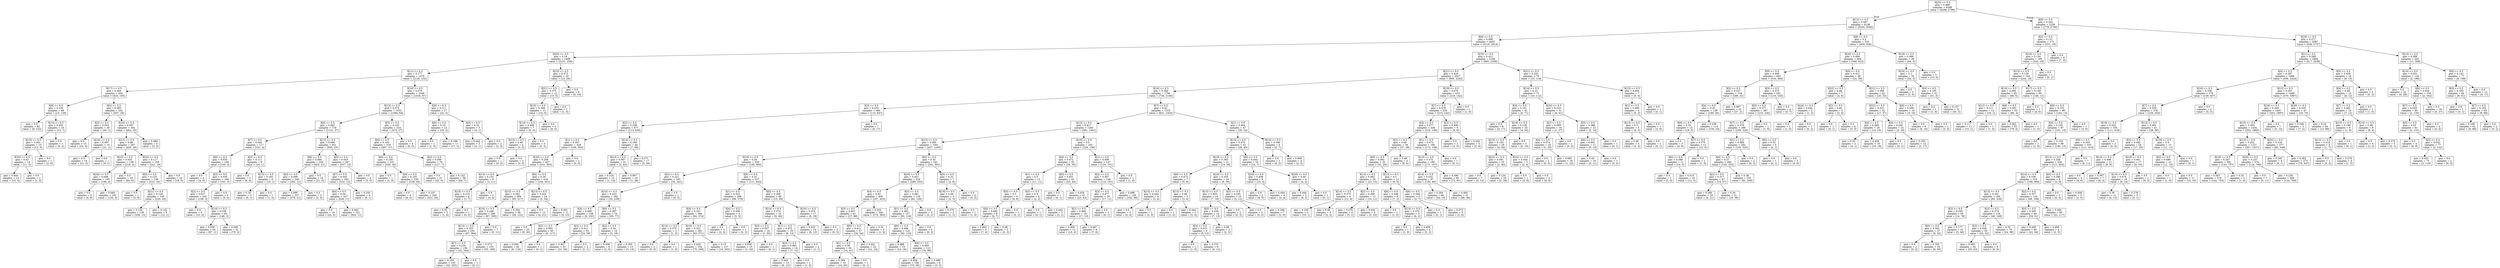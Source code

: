 digraph Tree {
node [shape=box] ;
0 [label="X[23] <= 0.5\ngini = 0.489\nsamples = 6396\nvalue = [4299, 5796]"] ;
1 [label="X[12] <= 0.5\ngini = 0.497\nsamples = 4138\nvalue = [3520, 3040]"] ;
0 -> 1 [labeldistance=2.5, labelangle=45, headlabel="True"] ;
2 [label="X[9] <= 0.5\ngini = 0.496\nsamples = 3605\nvalue = [3116, 2614]"] ;
1 -> 2 ;
3 [label="X[20] <= 0.5\ngini = 0.19\nsamples = 1499\nvalue = [2151, 256]"] ;
2 -> 3 ;
4 [label="X[11] <= 0.5\ngini = 0.177\nsamples = 1479\nvalue = [2136, 232]"] ;
3 -> 4 ;
5 [label="X[17] <= 0.5\ngini = 0.366\nsamples = 430\nvalue = [520, 165]"] ;
4 -> 5 ;
6 [label="X[8] <= 0.5\ngini = 0.156\nsamples = 98\nvalue = [13, 139]"] ;
5 -> 6 ;
7 [label="gini = 0.0\nsamples = 82\nvalue = [0, 132]"] ;
6 -> 7 ;
8 [label="X[14] <= 0.5\ngini = 0.455\nsamples = 16\nvalue = [13, 7]"] ;
6 -> 8 ;
9 [label="X[15] <= 0.5\ngini = 0.401\nsamples = 15\nvalue = [13, 5]"] ;
8 -> 9 ;
10 [label="X[16] <= 0.5\ngini = 0.43\nsamples = 14\nvalue = [11, 5]"] ;
9 -> 10 ;
11 [label="gini = 0.444\nsamples = 13\nvalue = [10, 5]"] ;
10 -> 11 ;
12 [label="gini = 0.0\nsamples = 1\nvalue = [1, 0]"] ;
10 -> 12 ;
13 [label="gini = 0.0\nsamples = 1\nvalue = [2, 0]"] ;
9 -> 13 ;
14 [label="gini = 0.0\nsamples = 1\nvalue = [0, 2]"] ;
8 -> 14 ;
15 [label="X[4] <= 0.5\ngini = 0.093\nsamples = 332\nvalue = [507, 26]"] ;
5 -> 15 ;
16 [label="X[2] <= 0.5\ngini = 0.043\nsamples = 30\nvalue = [45, 1]"] ;
15 -> 16 ;
17 [label="gini = 0.0\nsamples = 15\nvalue = [24, 0]"] ;
16 -> 17 ;
18 [label="X[16] <= 0.5\ngini = 0.087\nsamples = 15\nvalue = [21, 1]"] ;
16 -> 18 ;
19 [label="gini = 0.0\nsamples = 14\nvalue = [21, 0]"] ;
18 -> 19 ;
20 [label="gini = 0.0\nsamples = 1\nvalue = [0, 1]"] ;
18 -> 20 ;
21 [label="X[16] <= 0.5\ngini = 0.097\nsamples = 302\nvalue = [462, 25]"] ;
15 -> 21 ;
22 [label="X[13] <= 0.5\ngini = 0.08\nsamples = 297\nvalue = [459, 20]"] ;
21 -> 22 ;
23 [label="X[15] <= 0.5\ngini = 0.035\nsamples = 138\nvalue = [218, 4]"] ;
22 -> 23 ;
24 [label="X[24] <= 0.5\ngini = 0.048\nsamples = 105\nvalue = [158, 4]"] ;
23 -> 24 ;
25 [label="gini = 0.0\nsamples = 3\nvalue = [4, 0]"] ;
24 -> 25 ;
26 [label="gini = 0.049\nsamples = 102\nvalue = [154, 4]"] ;
24 -> 26 ;
27 [label="gini = 0.0\nsamples = 33\nvalue = [60, 0]"] ;
23 -> 27 ;
28 [label="X[22] <= 0.5\ngini = 0.117\nsamples = 159\nvalue = [241, 16]"] ;
22 -> 28 ;
29 [label="X[0] <= 0.5\ngini = 0.125\nsamples = 149\nvalue = [223, 16]"] ;
28 -> 29 ;
30 [label="gini = 0.0\nsamples = 1\nvalue = [3, 0]"] ;
29 -> 30 ;
31 [label="X[21] <= 0.5\ngini = 0.126\nsamples = 148\nvalue = [220, 16]"] ;
29 -> 31 ;
32 [label="gini = 0.125\nsamples = 139\nvalue = [208, 15]"] ;
31 -> 32 ;
33 [label="gini = 0.142\nsamples = 9\nvalue = [12, 1]"] ;
31 -> 33 ;
34 [label="gini = 0.0\nsamples = 10\nvalue = [18, 0]"] ;
28 -> 34 ;
35 [label="gini = 0.469\nsamples = 5\nvalue = [3, 5]"] ;
21 -> 35 ;
36 [label="X[16] <= 0.5\ngini = 0.076\nsamples = 1049\nvalue = [1616, 67]"] ;
4 -> 36 ;
37 [label="X[13] <= 0.5\ngini = 0.074\nsamples = 1032\nvalue = [1594, 64]"] ;
36 -> 37 ;
38 [label="X[0] <= 0.5\ngini = 0.062\nsamples = 718\nvalue = [1121, 37]"] ;
37 -> 38 ;
39 [label="X[7] <= 0.5\ngini = 0.042\nsamples = 117\nvalue = [181, 4]"] ;
38 -> 39 ;
40 [label="X[6] <= 0.5\ngini = 0.035\nsamples = 108\nvalue = [165, 3]"] ;
39 -> 40 ;
41 [label="gini = 0.0\nsamples = 4\nvalue = [4, 0]"] ;
40 -> 41 ;
42 [label="X[3] <= 0.5\ngini = 0.036\nsamples = 104\nvalue = [161, 3]"] ;
40 -> 42 ;
43 [label="X[2] <= 0.5\ngini = 0.037\nsamples = 100\nvalue = [156, 3]"] ;
42 -> 43 ;
44 [label="gini = 0.0\nsamples = 5\nvalue = [10, 0]"] ;
43 -> 44 ;
45 [label="X[14] <= 0.5\ngini = 0.039\nsamples = 95\nvalue = [146, 3]"] ;
43 -> 45 ;
46 [label="gini = 0.029\nsamples = 44\nvalue = [67, 1]"] ;
45 -> 46 ;
47 [label="gini = 0.048\nsamples = 51\nvalue = [79, 2]"] ;
45 -> 47 ;
48 [label="gini = 0.0\nsamples = 4\nvalue = [5, 0]"] ;
42 -> 48 ;
49 [label="X[3] <= 0.5\ngini = 0.111\nsamples = 9\nvalue = [16, 1]"] ;
39 -> 49 ;
50 [label="gini = 0.0\nsamples = 3\nvalue = [6, 0]"] ;
49 -> 50 ;
51 [label="X[15] <= 0.5\ngini = 0.165\nsamples = 6\nvalue = [10, 1]"] ;
49 -> 51 ;
52 [label="gini = 0.18\nsamples = 5\nvalue = [9, 1]"] ;
51 -> 52 ;
53 [label="gini = 0.0\nsamples = 1\nvalue = [1, 0]"] ;
51 -> 53 ;
54 [label="X[15] <= 0.5\ngini = 0.066\nsamples = 601\nvalue = [940, 33]"] ;
38 -> 54 ;
55 [label="X[6] <= 0.5\ngini = 0.094\nsamples = 254\nvalue = [403, 21]"] ;
54 -> 55 ;
56 [label="X[5] <= 0.5\ngini = 0.099\nsamples = 240\nvalue = [382, 21]"] ;
55 -> 56 ;
57 [label="gini = 0.099\nsamples = 237\nvalue = [379, 21]"] ;
56 -> 57 ;
58 [label="gini = 0.0\nsamples = 3\nvalue = [3, 0]"] ;
56 -> 58 ;
59 [label="gini = 0.0\nsamples = 14\nvalue = [21, 0]"] ;
55 -> 59 ;
60 [label="X[5] <= 0.5\ngini = 0.043\nsamples = 347\nvalue = [537, 12]"] ;
54 -> 60 ;
61 [label="X[7] <= 0.5\ngini = 0.043\nsamples = 343\nvalue = [532, 12]"] ;
60 -> 61 ;
62 [label="X[4] <= 0.5\ngini = 0.04\nsamples = 337\nvalue = [526, 11]"] ;
61 -> 62 ;
63 [label="gini = 0.0\nsamples = 16\nvalue = [24, 0]"] ;
62 -> 63 ;
64 [label="gini = 0.042\nsamples = 321\nvalue = [502, 11]"] ;
62 -> 64 ;
65 [label="gini = 0.245\nsamples = 6\nvalue = [6, 1]"] ;
61 -> 65 ;
66 [label="gini = 0.0\nsamples = 4\nvalue = [5, 0]"] ;
60 -> 66 ;
67 [label="X[3] <= 0.5\ngini = 0.102\nsamples = 314\nvalue = [473, 27]"] ;
37 -> 67 ;
68 [label="X[6] <= 0.5\ngini = 0.103\nsamples = 310\nvalue = [467, 27]"] ;
67 -> 68 ;
69 [label="X[0] <= 0.5\ngini = 0.105\nsamples = 231\nvalue = [340, 20]"] ;
68 -> 69 ;
70 [label="gini = 0.0\nsamples = 1\nvalue = [1, 0]"] ;
69 -> 70 ;
71 [label="X[4] <= 0.5\ngini = 0.105\nsamples = 230\nvalue = [339, 20]"] ;
69 -> 71 ;
72 [label="gini = 0.0\nsamples = 4\nvalue = [8, 0]"] ;
71 -> 72 ;
73 [label="gini = 0.107\nsamples = 226\nvalue = [331, 20]"] ;
71 -> 73 ;
74 [label="X[2] <= 0.5\ngini = 0.099\nsamples = 79\nvalue = [127, 7]"] ;
68 -> 74 ;
75 [label="gini = 0.0\nsamples = 21\nvalue = [43, 0]"] ;
74 -> 75 ;
76 [label="gini = 0.142\nsamples = 58\nvalue = [84, 7]"] ;
74 -> 76 ;
77 [label="gini = 0.0\nsamples = 4\nvalue = [6, 0]"] ;
67 -> 77 ;
78 [label="X[6] <= 0.5\ngini = 0.211\nsamples = 17\nvalue = [22, 3]"] ;
36 -> 78 ;
79 [label="X[0] <= 0.5\ngini = 0.18\nsamples = 12\nvalue = [18, 2]"] ;
78 -> 79 ;
80 [label="gini = 0.0\nsamples = 1\nvalue = [1, 0]"] ;
79 -> 80 ;
81 [label="gini = 0.188\nsamples = 11\nvalue = [17, 2]"] ;
79 -> 81 ;
82 [label="X[0] <= 0.5\ngini = 0.32\nsamples = 5\nvalue = [4, 1]"] ;
78 -> 82 ;
83 [label="gini = 0.444\nsamples = 3\nvalue = [2, 1]"] ;
82 -> 83 ;
84 [label="gini = 0.0\nsamples = 2\nvalue = [2, 0]"] ;
82 -> 84 ;
85 [label="X[10] <= 0.5\ngini = 0.473\nsamples = 20\nvalue = [15, 24]"] ;
3 -> 85 ;
86 [label="X[21] <= 0.5\ngini = 0.375\nsamples = 12\nvalue = [15, 5]"] ;
85 -> 86 ;
87 [label="X[15] <= 0.5\ngini = 0.388\nsamples = 11\nvalue = [14, 5]"] ;
86 -> 87 ;
88 [label="X[14] <= 0.5\ngini = 0.496\nsamples = 7\nvalue = [6, 5]"] ;
87 -> 88 ;
89 [label="X[13] <= 0.5\ngini = 0.48\nsamples = 4\nvalue = [3, 2]"] ;
88 -> 89 ;
90 [label="gini = 0.0\nsamples = 1\nvalue = [0, 2]"] ;
89 -> 90 ;
91 [label="gini = 0.0\nsamples = 3\nvalue = [3, 0]"] ;
89 -> 91 ;
92 [label="gini = 0.5\nsamples = 3\nvalue = [3, 3]"] ;
88 -> 92 ;
93 [label="gini = 0.0\nsamples = 4\nvalue = [8, 0]"] ;
87 -> 93 ;
94 [label="gini = 0.0\nsamples = 1\nvalue = [1, 0]"] ;
86 -> 94 ;
95 [label="gini = 0.0\nsamples = 8\nvalue = [0, 19]"] ;
85 -> 95 ;
96 [label="X[18] <= 0.5\ngini = 0.412\nsamples = 2106\nvalue = [965, 2358]"] ;
2 -> 96 ;
97 [label="X[21] <= 0.5\ngini = 0.418\nsamples = 2027\nvalue = [950, 2242]"] ;
96 -> 97 ;
98 [label="X[24] <= 0.5\ngini = 0.384\nsamples = 1794\nvalue = [734, 2100]"] ;
97 -> 98 ;
99 [label="X[3] <= 0.5\ngini = 0.253\nsamples = 484\nvalue = [113, 647]"] ;
98 -> 99 ;
100 [label="X[2] <= 0.5\ngini = 0.258\nsamples = 477\nvalue = [113, 630]"] ;
99 -> 100 ;
101 [label="X[1] <= 0.5\ngini = 0.267\nsamples = 429\nvalue = [106, 562]"] ;
100 -> 101 ;
102 [label="X[20] <= 0.5\ngini = 0.258\nsamples = 427\nvalue = [101, 562]"] ;
101 -> 102 ;
103 [label="X[13] <= 0.5\ngini = 0.153\nsamples = 9\nvalue = [1, 11]"] ;
102 -> 103 ;
104 [label="X[15] <= 0.5\ngini = 0.219\nsamples = 6\nvalue = [1, 7]"] ;
103 -> 104 ;
105 [label="gini = 0.32\nsamples = 5\nvalue = [1, 4]"] ;
104 -> 105 ;
106 [label="gini = 0.0\nsamples = 1\nvalue = [0, 3]"] ;
104 -> 106 ;
107 [label="gini = 0.0\nsamples = 3\nvalue = [0, 4]"] ;
103 -> 107 ;
108 [label="X[6] <= 0.5\ngini = 0.26\nsamples = 418\nvalue = [100, 551]"] ;
102 -> 108 ;
109 [label="X[15] <= 0.5\ngini = 0.262\nsamples = 394\nvalue = [95, 517]"] ;
108 -> 109 ;
110 [label="X[16] <= 0.5\ngini = 0.248\nsamples = 298\nvalue = [67, 395]"] ;
109 -> 110 ;
111 [label="X[13] <= 0.5\ngini = 0.253\nsamples = 291\nvalue = [67, 384]"] ;
110 -> 111 ;
112 [label="X[7] <= 0.5\ngini = 0.234\nsamples = 156\nvalue = [32, 204]"] ;
111 -> 112 ;
113 [label="gini = 0.235\nsamples = 155\nvalue = [32, 203]"] ;
112 -> 113 ;
114 [label="gini = 0.0\nsamples = 1\nvalue = [0, 1]"] ;
112 -> 114 ;
115 [label="gini = 0.273\nsamples = 135\nvalue = [35, 180]"] ;
111 -> 115 ;
116 [label="gini = 0.0\nsamples = 7\nvalue = [0, 11]"] ;
110 -> 116 ;
117 [label="gini = 0.304\nsamples = 96\nvalue = [28, 122]"] ;
109 -> 117 ;
118 [label="X[13] <= 0.5\ngini = 0.224\nsamples = 24\nvalue = [5, 34]"] ;
108 -> 118 ;
119 [label="gini = 0.0\nsamples = 13\nvalue = [0, 21]"] ;
118 -> 119 ;
120 [label="gini = 0.401\nsamples = 11\nvalue = [5, 13]"] ;
118 -> 120 ;
121 [label="gini = 0.0\nsamples = 2\nvalue = [5, 0]"] ;
101 -> 121 ;
122 [label="X[14] <= 0.5\ngini = 0.169\nsamples = 48\nvalue = [7, 68]"] ;
100 -> 122 ;
123 [label="X[13] <= 0.5\ngini = 0.087\nsamples = 31\nvalue = [2, 42]"] ;
122 -> 123 ;
124 [label="gini = 0.124\nsamples = 12\nvalue = [1, 14]"] ;
123 -> 124 ;
125 [label="gini = 0.067\nsamples = 19\nvalue = [1, 28]"] ;
123 -> 125 ;
126 [label="gini = 0.271\nsamples = 17\nvalue = [5, 26]"] ;
122 -> 126 ;
127 [label="gini = 0.0\nsamples = 7\nvalue = [0, 17]"] ;
99 -> 127 ;
128 [label="X[7] <= 0.5\ngini = 0.42\nsamples = 1310\nvalue = [621, 1453]"] ;
98 -> 128 ;
129 [label="X[15] <= 0.5\ngini = 0.417\nsamples = 1263\nvalue = [591, 1401]"] ;
128 -> 129 ;
130 [label="X[13] <= 0.5\ngini = 0.385\nsamples = 1061\nvalue = [437, 1245]"] ;
129 -> 130 ;
131 [label="X[19] <= 0.5\ngini = 0.29\nsamples = 520\nvalue = [146, 684]"] ;
130 -> 131 ;
132 [label="X[3] <= 0.5\ngini = 0.221\nsamples = 183\nvalue = [35, 241]"] ;
131 -> 132 ;
133 [label="X[14] <= 0.5\ngini = 0.223\nsamples = 182\nvalue = [35, 239]"] ;
132 -> 133 ;
134 [label="X[4] <= 0.5\ngini = 0.069\nsamples = 108\nvalue = [6, 162]"] ;
133 -> 134 ;
135 [label="gini = 0.0\nsamples = 25\nvalue = [0, 45]"] ;
134 -> 135 ;
136 [label="X[2] <= 0.5\ngini = 0.093\nsamples = 83\nvalue = [6, 117]"] ;
134 -> 136 ;
137 [label="gini = 0.094\nsamples = 82\nvalue = [6, 116]"] ;
136 -> 137 ;
138 [label="gini = 0.0\nsamples = 1\nvalue = [0, 1]"] ;
136 -> 138 ;
139 [label="X[6] <= 0.5\ngini = 0.397\nsamples = 74\nvalue = [29, 77]"] ;
133 -> 139 ;
140 [label="X[2] <= 0.5\ngini = 0.411\nsamples = 55\nvalue = [24, 59]"] ;
139 -> 140 ;
141 [label="gini = 0.407\nsamples = 53\nvalue = [23, 58]"] ;
140 -> 141 ;
142 [label="gini = 0.5\nsamples = 2\nvalue = [1, 1]"] ;
140 -> 142 ;
143 [label="X[2] <= 0.5\ngini = 0.34\nsamples = 19\nvalue = [5, 18]"] ;
139 -> 143 ;
144 [label="gini = 0.408\nsamples = 6\nvalue = [2, 5]"] ;
143 -> 144 ;
145 [label="gini = 0.305\nsamples = 13\nvalue = [3, 13]"] ;
143 -> 145 ;
146 [label="gini = 0.0\nsamples = 1\nvalue = [0, 2]"] ;
132 -> 146 ;
147 [label="X[6] <= 0.5\ngini = 0.32\nsamples = 337\nvalue = [111, 443]"] ;
131 -> 147 ;
148 [label="X[1] <= 0.5\ngini = 0.323\nsamples = 288\nvalue = [96, 379]"] ;
147 -> 148 ;
149 [label="X[4] <= 0.5\ngini = 0.321\nsamples = 284\nvalue = [94, 374]"] ;
148 -> 149 ;
150 [label="X[14] <= 0.5\ngini = 0.375\nsamples = 3\nvalue = [1, 3]"] ;
149 -> 150 ;
151 [label="gini = 0.0\nsamples = 2\nvalue = [0, 3]"] ;
150 -> 151 ;
152 [label="gini = 0.0\nsamples = 1\nvalue = [1, 0]"] ;
150 -> 152 ;
153 [label="X[16] <= 0.5\ngini = 0.321\nsamples = 281\nvalue = [93, 371]"] ;
149 -> 153 ;
154 [label="gini = 0.426\nsamples = 154\nvalue = [75, 169]"] ;
153 -> 154 ;
155 [label="gini = 0.15\nsamples = 127\nvalue = [18, 202]"] ;
153 -> 155 ;
156 [label="X[4] <= 0.5\ngini = 0.408\nsamples = 4\nvalue = [2, 5]"] ;
148 -> 156 ;
157 [label="gini = 0.5\nsamples = 3\nvalue = [2, 2]"] ;
156 -> 157 ;
158 [label="gini = 0.0\nsamples = 1\nvalue = [0, 3]"] ;
156 -> 158 ;
159 [label="X[0] <= 0.5\ngini = 0.308\nsamples = 49\nvalue = [15, 64]"] ;
147 -> 159 ;
160 [label="X[14] <= 0.5\ngini = 0.274\nsamples = 32\nvalue = [9, 46]"] ;
159 -> 160 ;
161 [label="X[3] <= 0.5\ngini = 0.057\nsamples = 16\nvalue = [1, 33]"] ;
160 -> 161 ;
162 [label="gini = 0.059\nsamples = 15\nvalue = [1, 32]"] ;
161 -> 162 ;
163 [label="gini = 0.0\nsamples = 1\nvalue = [0, 1]"] ;
161 -> 163 ;
164 [label="X[1] <= 0.5\ngini = 0.472\nsamples = 16\nvalue = [8, 13]"] ;
160 -> 164 ;
165 [label="X[3] <= 0.5\ngini = 0.465\nsamples = 14\nvalue = [7, 12]"] ;
164 -> 165 ;
166 [label="gini = 0.444\nsamples = 13\nvalue = [6, 12]"] ;
165 -> 166 ;
167 [label="gini = 0.0\nsamples = 1\nvalue = [1, 0]"] ;
165 -> 167 ;
168 [label="gini = 0.5\nsamples = 2\nvalue = [1, 1]"] ;
164 -> 168 ;
169 [label="X[16] <= 0.5\ngini = 0.375\nsamples = 17\nvalue = [6, 18]"] ;
159 -> 169 ;
170 [label="gini = 0.432\nsamples = 14\nvalue = [6, 13]"] ;
169 -> 170 ;
171 [label="gini = 0.0\nsamples = 3\nvalue = [0, 5]"] ;
169 -> 171 ;
172 [label="X[5] <= 0.5\ngini = 0.45\nsamples = 541\nvalue = [291, 561]"] ;
130 -> 172 ;
173 [label="X[20] <= 0.5\ngini = 0.451\nsamples = 534\nvalue = [289, 553]"] ;
172 -> 173 ;
174 [label="X[4] <= 0.5\ngini = 0.43\nsamples = 405\nvalue = [197, 433]"] ;
173 -> 174 ;
175 [label="X[3] <= 0.5\ngini = 0.407\nsamples = 61\nvalue = [27, 68]"] ;
174 -> 175 ;
176 [label="X[0] <= 0.5\ngini = 0.411\nsamples = 57\nvalue = [26, 64]"] ;
175 -> 176 ;
177 [label="X[1] <= 0.5\ngini = 0.38\nsamples = 34\nvalue = [14, 41]"] ;
176 -> 177 ;
178 [label="gini = 0.384\nsamples = 33\nvalue = [14, 40]"] ;
177 -> 178 ;
179 [label="gini = 0.0\nsamples = 1\nvalue = [0, 1]"] ;
177 -> 179 ;
180 [label="gini = 0.451\nsamples = 23\nvalue = [12, 23]"] ;
176 -> 180 ;
181 [label="gini = 0.32\nsamples = 4\nvalue = [1, 4]"] ;
175 -> 181 ;
182 [label="gini = 0.434\nsamples = 344\nvalue = [170, 365]"] ;
174 -> 182 ;
183 [label="X[3] <= 0.5\ngini = 0.491\nsamples = 129\nvalue = [92, 120]"] ;
173 -> 183 ;
184 [label="X[1] <= 0.5\ngini = 0.492\nsamples = 127\nvalue = [92, 118]"] ;
183 -> 184 ;
185 [label="X[0] <= 0.5\ngini = 0.494\nsamples = 125\nvalue = [92, 115]"] ;
184 -> 185 ;
186 [label="gini = 0.498\nsamples = 15\nvalue = [14, 16]"] ;
185 -> 186 ;
187 [label="X[6] <= 0.5\ngini = 0.493\nsamples = 110\nvalue = [78, 99]"] ;
185 -> 187 ;
188 [label="gini = 0.494\nsamples = 104\nvalue = [75, 94]"] ;
187 -> 188 ;
189 [label="gini = 0.469\nsamples = 6\nvalue = [3, 5]"] ;
187 -> 189 ;
190 [label="gini = 0.0\nsamples = 2\nvalue = [0, 3]"] ;
184 -> 190 ;
191 [label="gini = 0.0\nsamples = 2\nvalue = [0, 2]"] ;
183 -> 191 ;
192 [label="X[0] <= 0.5\ngini = 0.32\nsamples = 7\nvalue = [2, 8]"] ;
172 -> 192 ;
193 [label="X[19] <= 0.5\ngini = 0.48\nsamples = 3\nvalue = [2, 3]"] ;
192 -> 193 ;
194 [label="gini = 0.375\nsamples = 2\nvalue = [1, 3]"] ;
193 -> 194 ;
195 [label="gini = 0.0\nsamples = 1\nvalue = [1, 0]"] ;
193 -> 195 ;
196 [label="gini = 0.0\nsamples = 4\nvalue = [0, 5]"] ;
192 -> 196 ;
197 [label="X[19] <= 0.5\ngini = 0.5\nsamples = 202\nvalue = [154, 156]"] ;
129 -> 197 ;
198 [label="X[4] <= 0.5\ngini = 0.472\nsamples = 55\nvalue = [34, 55]"] ;
197 -> 198 ;
199 [label="X[1] <= 0.5\ngini = 0.5\nsamples = 13\nvalue = [11, 11]"] ;
198 -> 199 ;
200 [label="X[5] <= 0.5\ngini = 0.5\nsamples = 9\nvalue = [9, 9]"] ;
199 -> 200 ;
201 [label="X[0] <= 0.5\ngini = 0.492\nsamples = 8\nvalue = [9, 7]"] ;
200 -> 201 ;
202 [label="gini = 0.463\nsamples = 6\nvalue = [7, 4]"] ;
201 -> 202 ;
203 [label="gini = 0.48\nsamples = 2\nvalue = [2, 3]"] ;
201 -> 203 ;
204 [label="gini = 0.0\nsamples = 1\nvalue = [0, 2]"] ;
200 -> 204 ;
205 [label="X[5] <= 0.5\ngini = 0.5\nsamples = 4\nvalue = [2, 2]"] ;
199 -> 205 ;
206 [label="gini = 0.0\nsamples = 1\nvalue = [0, 1]"] ;
205 -> 206 ;
207 [label="gini = 0.444\nsamples = 3\nvalue = [2, 1]"] ;
205 -> 207 ;
208 [label="X[0] <= 0.5\ngini = 0.451\nsamples = 42\nvalue = [23, 44]"] ;
198 -> 208 ;
209 [label="gini = 0.0\nsamples = 1\nvalue = [0, 1]"] ;
208 -> 209 ;
210 [label="gini = 0.454\nsamples = 41\nvalue = [23, 43]"] ;
208 -> 210 ;
211 [label="X[1] <= 0.5\ngini = 0.496\nsamples = 147\nvalue = [120, 101]"] ;
197 -> 211 ;
212 [label="X[4] <= 0.5\ngini = 0.497\nsamples = 146\nvalue = [119, 101]"] ;
211 -> 212 ;
213 [label="X[3] <= 0.5\ngini = 0.477\nsamples = 20\nvalue = [17, 11]"] ;
212 -> 213 ;
214 [label="X[2] <= 0.5\ngini = 0.466\nsamples = 19\nvalue = [17, 10]"] ;
213 -> 214 ;
215 [label="gini = 0.408\nsamples = 11\nvalue = [10, 4]"] ;
214 -> 215 ;
216 [label="gini = 0.497\nsamples = 8\nvalue = [7, 6]"] ;
214 -> 216 ;
217 [label="gini = 0.0\nsamples = 1\nvalue = [0, 1]"] ;
213 -> 217 ;
218 [label="gini = 0.498\nsamples = 126\nvalue = [102, 90]"] ;
212 -> 218 ;
219 [label="gini = 0.0\nsamples = 1\nvalue = [1, 0]"] ;
211 -> 219 ;
220 [label="X[1] <= 0.5\ngini = 0.464\nsamples = 47\nvalue = [30, 52]"] ;
128 -> 220 ;
221 [label="X[14] <= 0.5\ngini = 0.473\nsamples = 41\nvalue = [28, 45]"] ;
220 -> 221 ;
222 [label="X[19] <= 0.5\ngini = 0.393\nsamples = 31\nvalue = [14, 38]"] ;
221 -> 222 ;
223 [label="X[0] <= 0.5\ngini = 0.473\nsamples = 7\nvalue = [5, 8]"] ;
222 -> 223 ;
224 [label="X[15] <= 0.5\ngini = 0.444\nsamples = 4\nvalue = [2, 4]"] ;
223 -> 224 ;
225 [label="gini = 0.0\nsamples = 3\nvalue = [0, 4]"] ;
224 -> 225 ;
226 [label="gini = 0.0\nsamples = 1\nvalue = [2, 0]"] ;
224 -> 226 ;
227 [label="X[13] <= 0.5\ngini = 0.49\nsamples = 3\nvalue = [3, 4]"] ;
223 -> 227 ;
228 [label="gini = 0.0\nsamples = 1\nvalue = [1, 0]"] ;
227 -> 228 ;
229 [label="gini = 0.444\nsamples = 2\nvalue = [2, 4]"] ;
227 -> 229 ;
230 [label="X[16] <= 0.5\ngini = 0.355\nsamples = 24\nvalue = [9, 30]"] ;
222 -> 230 ;
231 [label="X[15] <= 0.5\ngini = 0.403\nsamples = 14\nvalue = [7, 18]"] ;
230 -> 231 ;
232 [label="X[0] <= 0.5\ngini = 0.434\nsamples = 12\nvalue = [7, 15]"] ;
231 -> 232 ;
233 [label="X[3] <= 0.5\ngini = 0.415\nsamples = 9\nvalue = [5, 12]"] ;
232 -> 233 ;
234 [label="gini = 0.0\nsamples = 1\nvalue = [1, 0]"] ;
233 -> 234 ;
235 [label="gini = 0.375\nsamples = 8\nvalue = [4, 12]"] ;
233 -> 235 ;
236 [label="gini = 0.48\nsamples = 3\nvalue = [2, 3]"] ;
232 -> 236 ;
237 [label="gini = 0.0\nsamples = 2\nvalue = [0, 3]"] ;
231 -> 237 ;
238 [label="X[3] <= 0.5\ngini = 0.245\nsamples = 10\nvalue = [2, 12]"] ;
230 -> 238 ;
239 [label="gini = 0.0\nsamples = 3\nvalue = [0, 3]"] ;
238 -> 239 ;
240 [label="gini = 0.298\nsamples = 7\nvalue = [2, 9]"] ;
238 -> 240 ;
241 [label="X[0] <= 0.5\ngini = 0.444\nsamples = 10\nvalue = [14, 7]"] ;
221 -> 241 ;
242 [label="X[19] <= 0.5\ngini = 0.408\nsamples = 6\nvalue = [10, 4]"] ;
241 -> 242 ;
243 [label="gini = 0.0\nsamples = 2\nvalue = [8, 0]"] ;
242 -> 243 ;
244 [label="gini = 0.444\nsamples = 4\nvalue = [2, 4]"] ;
242 -> 244 ;
245 [label="X[20] <= 0.5\ngini = 0.49\nsamples = 4\nvalue = [4, 3]"] ;
241 -> 245 ;
246 [label="gini = 0.444\nsamples = 3\nvalue = [4, 2]"] ;
245 -> 246 ;
247 [label="gini = 0.0\nsamples = 1\nvalue = [0, 1]"] ;
245 -> 247 ;
248 [label="X[14] <= 0.5\ngini = 0.346\nsamples = 6\nvalue = [2, 7]"] ;
220 -> 248 ;
249 [label="gini = 0.0\nsamples = 2\nvalue = [0, 2]"] ;
248 -> 249 ;
250 [label="gini = 0.408\nsamples = 4\nvalue = [2, 5]"] ;
248 -> 250 ;
251 [label="X[19] <= 0.5\ngini = 0.479\nsamples = 233\nvalue = [216, 142]"] ;
97 -> 251 ;
252 [label="X[7] <= 0.5\ngini = 0.479\nsamples = 232\nvalue = [215, 142]"] ;
251 -> 252 ;
253 [label="X[4] <= 0.5\ngini = 0.477\nsamples = 226\nvalue = [210, 136]"] ;
252 -> 253 ;
254 [label="X[3] <= 0.5\ngini = 0.49\nsamples = 36\nvalue = [37, 28]"] ;
253 -> 254 ;
255 [label="X[0] <= 0.5\ngini = 0.492\nsamples = 32\nvalue = [31, 24]"] ;
254 -> 255 ;
256 [label="X[13] <= 0.5\ngini = 0.482\nsamples = 20\nvalue = [22, 15]"] ;
255 -> 256 ;
257 [label="X[14] <= 0.5\ngini = 0.375\nsamples = 8\nvalue = [12, 4]"] ;
256 -> 257 ;
258 [label="gini = 0.165\nsamples = 5\nvalue = [10, 1]"] ;
257 -> 258 ;
259 [label="gini = 0.48\nsamples = 3\nvalue = [2, 3]"] ;
257 -> 259 ;
260 [label="X[2] <= 0.5\ngini = 0.499\nsamples = 12\nvalue = [10, 11]"] ;
256 -> 260 ;
261 [label="gini = 0.278\nsamples = 4\nvalue = [5, 1]"] ;
260 -> 261 ;
262 [label="gini = 0.444\nsamples = 8\nvalue = [5, 10]"] ;
260 -> 262 ;
263 [label="X[13] <= 0.5\ngini = 0.5\nsamples = 12\nvalue = [9, 9]"] ;
255 -> 263 ;
264 [label="X[6] <= 0.5\ngini = 0.346\nsamples = 6\nvalue = [7, 2]"] ;
263 -> 264 ;
265 [label="gini = 0.0\nsamples = 1\nvalue = [1, 0]"] ;
264 -> 265 ;
266 [label="X[14] <= 0.5\ngini = 0.375\nsamples = 5\nvalue = [6, 2]"] ;
264 -> 266 ;
267 [label="gini = 0.0\nsamples = 1\nvalue = [1, 0]"] ;
266 -> 267 ;
268 [label="gini = 0.408\nsamples = 4\nvalue = [5, 2]"] ;
266 -> 268 ;
269 [label="X[6] <= 0.5\ngini = 0.346\nsamples = 6\nvalue = [2, 7]"] ;
263 -> 269 ;
270 [label="gini = 0.0\nsamples = 1\nvalue = [0, 1]"] ;
269 -> 270 ;
271 [label="gini = 0.375\nsamples = 5\nvalue = [2, 6]"] ;
269 -> 271 ;
272 [label="gini = 0.48\nsamples = 4\nvalue = [6, 4]"] ;
254 -> 272 ;
273 [label="X[1] <= 0.5\ngini = 0.473\nsamples = 190\nvalue = [173, 108]"] ;
253 -> 273 ;
274 [label="X[13] <= 0.5\ngini = 0.472\nsamples = 189\nvalue = [173, 107]"] ;
273 -> 274 ;
275 [label="X[14] <= 0.5\ngini = 0.432\nsamples = 97\nvalue = [100, 46]"] ;
274 -> 275 ;
276 [label="gini = 0.264\nsamples = 46\nvalue = [54, 10]"] ;
275 -> 276 ;
277 [label="gini = 0.493\nsamples = 51\nvalue = [46, 36]"] ;
275 -> 277 ;
278 [label="gini = 0.496\nsamples = 92\nvalue = [73, 61]"] ;
274 -> 278 ;
279 [label="gini = 0.0\nsamples = 1\nvalue = [0, 1]"] ;
273 -> 279 ;
280 [label="X[3] <= 0.5\ngini = 0.496\nsamples = 6\nvalue = [5, 6]"] ;
252 -> 280 ;
281 [label="gini = 0.0\nsamples = 2\nvalue = [2, 0]"] ;
280 -> 281 ;
282 [label="gini = 0.444\nsamples = 4\nvalue = [3, 6]"] ;
280 -> 282 ;
283 [label="gini = 0.0\nsamples = 1\nvalue = [1, 0]"] ;
251 -> 283 ;
284 [label="X[21] <= 0.5\ngini = 0.203\nsamples = 79\nvalue = [15, 116]"] ;
96 -> 284 ;
285 [label="X[14] <= 0.5\ngini = 0.15\nsamples = 72\nvalue = [10, 112]"] ;
284 -> 285 ;
286 [label="X[4] <= 0.5\ngini = 0.101\nsamples = 41\nvalue = [4, 71]"] ;
285 -> 286 ;
287 [label="gini = 0.0\nsamples = 8\nvalue = [0, 17]"] ;
286 -> 287 ;
288 [label="X[16] <= 0.5\ngini = 0.128\nsamples = 33\nvalue = [4, 54]"] ;
286 -> 288 ;
289 [label="X[15] <= 0.5\ngini = 0.153\nsamples = 28\nvalue = [4, 44]"] ;
288 -> 289 ;
290 [label="X[22] <= 0.5\ngini = 0.091\nsamples = 25\nvalue = [2, 40]"] ;
289 -> 290 ;
291 [label="gini = 0.0\nsamples = 7\nvalue = [0, 12]"] ;
290 -> 291 ;
292 [label="gini = 0.124\nsamples = 18\nvalue = [2, 28]"] ;
290 -> 292 ;
293 [label="X[22] <= 0.5\ngini = 0.444\nsamples = 3\nvalue = [2, 4]"] ;
289 -> 293 ;
294 [label="gini = 0.0\nsamples = 1\nvalue = [2, 0]"] ;
293 -> 294 ;
295 [label="gini = 0.0\nsamples = 2\nvalue = [0, 4]"] ;
293 -> 295 ;
296 [label="gini = 0.0\nsamples = 5\nvalue = [0, 10]"] ;
288 -> 296 ;
297 [label="X[24] <= 0.5\ngini = 0.223\nsamples = 31\nvalue = [6, 41]"] ;
285 -> 297 ;
298 [label="X[3] <= 0.5\ngini = 0.069\nsamples = 19\nvalue = [1, 27]"] ;
297 -> 298 ;
299 [label="X[4] <= 0.5\ngini = 0.074\nsamples = 18\nvalue = [1, 25]"] ;
298 -> 299 ;
300 [label="gini = 0.0\nsamples = 2\nvalue = [0, 3]"] ;
299 -> 300 ;
301 [label="gini = 0.083\nsamples = 16\nvalue = [1, 22]"] ;
299 -> 301 ;
302 [label="gini = 0.0\nsamples = 1\nvalue = [0, 2]"] ;
298 -> 302 ;
303 [label="X[5] <= 0.5\ngini = 0.388\nsamples = 12\nvalue = [5, 14]"] ;
297 -> 303 ;
304 [label="X[6] <= 0.5\ngini = 0.401\nsamples = 11\nvalue = [5, 13]"] ;
303 -> 304 ;
305 [label="gini = 0.43\nsamples = 10\nvalue = [5, 11]"] ;
304 -> 305 ;
306 [label="gini = 0.0\nsamples = 1\nvalue = [0, 2]"] ;
304 -> 306 ;
307 [label="gini = 0.0\nsamples = 1\nvalue = [0, 1]"] ;
303 -> 307 ;
308 [label="X[15] <= 0.5\ngini = 0.494\nsamples = 7\nvalue = [5, 4]"] ;
284 -> 308 ;
309 [label="X[1] <= 0.5\ngini = 0.469\nsamples = 6\nvalue = [5, 3]"] ;
308 -> 309 ;
310 [label="X[13] <= 0.5\ngini = 0.5\nsamples = 5\nvalue = [3, 3]"] ;
309 -> 310 ;
311 [label="gini = 0.48\nsamples = 4\nvalue = [3, 2]"] ;
310 -> 311 ;
312 [label="gini = 0.0\nsamples = 1\nvalue = [0, 1]"] ;
310 -> 312 ;
313 [label="gini = 0.0\nsamples = 1\nvalue = [2, 0]"] ;
309 -> 313 ;
314 [label="gini = 0.0\nsamples = 1\nvalue = [0, 1]"] ;
308 -> 314 ;
315 [label="X[8] <= 0.5\ngini = 0.5\nsamples = 533\nvalue = [404, 426]"] ;
1 -> 315 ;
316 [label="X[20] <= 0.5\ngini = 0.494\nsamples = 494\nvalue = [340, 423]"] ;
315 -> 316 ;
317 [label="X[9] <= 0.5\ngini = 0.498\nsamples = 445\nvalue = [316, 364]"] ;
316 -> 317 ;
318 [label="X[2] <= 0.5\ngini = 0.227\nsamples = 154\nvalue = [206, 31]"] ;
317 -> 318 ;
319 [label="X[4] <= 0.5\ngini = 0.25\nsamples = 129\nvalue = [169, 29]"] ;
318 -> 319 ;
320 [label="X[0] <= 0.5\ngini = 0.33\nsamples = 15\nvalue = [19, 5]"] ;
319 -> 320 ;
321 [label="gini = 0.0\nsamples = 3\nvalue = [4, 0]"] ;
320 -> 321 ;
322 [label="X[7] <= 0.5\ngini = 0.375\nsamples = 12\nvalue = [15, 5]"] ;
320 -> 322 ;
323 [label="X[6] <= 0.5\ngini = 0.388\nsamples = 11\nvalue = [14, 5]"] ;
322 -> 323 ;
324 [label="gini = 0.0\nsamples = 1\nvalue = [2, 0]"] ;
323 -> 324 ;
325 [label="gini = 0.415\nsamples = 10\nvalue = [12, 5]"] ;
323 -> 325 ;
326 [label="gini = 0.0\nsamples = 1\nvalue = [1, 0]"] ;
322 -> 326 ;
327 [label="gini = 0.238\nsamples = 114\nvalue = [150, 24]"] ;
319 -> 327 ;
328 [label="gini = 0.097\nsamples = 25\nvalue = [37, 2]"] ;
318 -> 328 ;
329 [label="X[3] <= 0.5\ngini = 0.373\nsamples = 291\nvalue = [110, 333]"] ;
317 -> 329 ;
330 [label="X[5] <= 0.5\ngini = 0.377\nsamples = 287\nvalue = [110, 326]"] ;
329 -> 330 ;
331 [label="X[7] <= 0.5\ngini = 0.376\nsamples = 286\nvalue = [109, 326]"] ;
330 -> 331 ;
332 [label="X[1] <= 0.5\ngini = 0.369\nsamples = 282\nvalue = [105, 325]"] ;
331 -> 332 ;
333 [label="X[4] <= 0.5\ngini = 0.37\nsamples = 280\nvalue = [105, 323]"] ;
332 -> 333 ;
334 [label="X[2] <= 0.5\ngini = 0.317\nsamples = 47\nvalue = [14, 57]"] ;
333 -> 334 ;
335 [label="gini = 0.269\nsamples = 16\nvalue = [4, 21]"] ;
334 -> 335 ;
336 [label="gini = 0.34\nsamples = 31\nvalue = [10, 36]"] ;
334 -> 336 ;
337 [label="gini = 0.38\nsamples = 233\nvalue = [91, 266]"] ;
333 -> 337 ;
338 [label="gini = 0.0\nsamples = 2\nvalue = [0, 2]"] ;
332 -> 338 ;
339 [label="X[0] <= 0.5\ngini = 0.32\nsamples = 4\nvalue = [4, 1]"] ;
331 -> 339 ;
340 [label="gini = 0.0\nsamples = 1\nvalue = [0, 1]"] ;
339 -> 340 ;
341 [label="gini = 0.0\nsamples = 3\nvalue = [4, 0]"] ;
339 -> 341 ;
342 [label="gini = 0.0\nsamples = 1\nvalue = [1, 0]"] ;
330 -> 342 ;
343 [label="gini = 0.0\nsamples = 4\nvalue = [0, 7]"] ;
329 -> 343 ;
344 [label="X[0] <= 0.5\ngini = 0.411\nsamples = 49\nvalue = [24, 59]"] ;
316 -> 344 ;
345 [label="X[22] <= 0.5\ngini = 0.48\nsamples = 7\nvalue = [4, 6]"] ;
344 -> 345 ;
346 [label="X[24] <= 0.5\ngini = 0.444\nsamples = 2\nvalue = [1, 2]"] ;
345 -> 346 ;
347 [label="gini = 0.0\nsamples = 1\nvalue = [1, 0]"] ;
346 -> 347 ;
348 [label="gini = 0.0\nsamples = 1\nvalue = [0, 2]"] ;
346 -> 348 ;
349 [label="X[2] <= 0.5\ngini = 0.49\nsamples = 5\nvalue = [3, 4]"] ;
345 -> 349 ;
350 [label="gini = 0.0\nsamples = 1\nvalue = [0, 1]"] ;
349 -> 350 ;
351 [label="gini = 0.5\nsamples = 4\nvalue = [3, 3]"] ;
349 -> 351 ;
352 [label="X[21] <= 0.5\ngini = 0.398\nsamples = 42\nvalue = [20, 53]"] ;
344 -> 352 ;
353 [label="X[22] <= 0.5\ngini = 0.431\nsamples = 32\nvalue = [17, 37]"] ;
352 -> 353 ;
354 [label="X[4] <= 0.5\ngini = 0.489\nsamples = 18\nvalue = [14, 19]"] ;
353 -> 354 ;
355 [label="gini = 0.32\nsamples = 2\nvalue = [4, 1]"] ;
354 -> 355 ;
356 [label="gini = 0.459\nsamples = 16\nvalue = [10, 18]"] ;
354 -> 356 ;
357 [label="X[4] <= 0.5\ngini = 0.245\nsamples = 14\nvalue = [3, 18]"] ;
353 -> 357 ;
358 [label="gini = 0.0\nsamples = 1\nvalue = [0, 1]"] ;
357 -> 358 ;
359 [label="gini = 0.255\nsamples = 13\nvalue = [3, 17]"] ;
357 -> 359 ;
360 [label="X[6] <= 0.5\ngini = 0.266\nsamples = 10\nvalue = [3, 16]"] ;
352 -> 360 ;
361 [label="gini = 0.0\nsamples = 9\nvalue = [0, 16]"] ;
360 -> 361 ;
362 [label="gini = 0.0\nsamples = 1\nvalue = [3, 0]"] ;
360 -> 362 ;
363 [label="X[19] <= 0.5\ngini = 0.086\nsamples = 39\nvalue = [64, 3]"] ;
315 -> 363 ;
364 [label="X[24] <= 0.5\ngini = 0.1\nsamples = 34\nvalue = [54, 3]"] ;
363 -> 364 ;
365 [label="gini = 0.0\nsamples = 2\nvalue = [3, 0]"] ;
364 -> 365 ;
366 [label="X[4] <= 0.5\ngini = 0.105\nsamples = 32\nvalue = [51, 3]"] ;
364 -> 366 ;
367 [label="gini = 0.0\nsamples = 1\nvalue = [1, 0]"] ;
366 -> 367 ;
368 [label="gini = 0.107\nsamples = 31\nvalue = [50, 3]"] ;
366 -> 368 ;
369 [label="gini = 0.0\nsamples = 5\nvalue = [10, 0]"] ;
363 -> 369 ;
370 [label="X[9] <= 0.5\ngini = 0.344\nsamples = 2258\nvalue = [779, 2756]"] ;
0 -> 370 [labeldistance=2.5, labelangle=-45, headlabel="False"] ;
371 [label="X[2] <= 0.5\ngini = 0.131\nsamples = 171\nvalue = [251, 19]"] ;
370 -> 371 ;
372 [label="X[16] <= 0.5\ngini = 0.134\nsamples = 165\nvalue = [244, 19]"] ;
371 -> 372 ;
373 [label="X[13] <= 0.5\ngini = 0.128\nsamples = 164\nvalue = [244, 18]"] ;
372 -> 373 ;
374 [label="X[14] <= 0.5\ngini = 0.094\nsamples = 65\nvalue = [96, 5]"] ;
373 -> 374 ;
375 [label="X[12] <= 0.5\ngini = 0.111\nsamples = 12\nvalue = [16, 1]"] ;
374 -> 375 ;
376 [label="gini = 0.117\nsamples = 11\nvalue = [15, 1]"] ;
375 -> 376 ;
377 [label="gini = 0.0\nsamples = 1\nvalue = [1, 0]"] ;
375 -> 377 ;
378 [label="X[6] <= 0.5\ngini = 0.091\nsamples = 53\nvalue = [80, 4]"] ;
374 -> 378 ;
379 [label="gini = 0.092\nsamples = 52\nvalue = [79, 4]"] ;
378 -> 379 ;
380 [label="gini = 0.0\nsamples = 1\nvalue = [1, 0]"] ;
378 -> 380 ;
381 [label="X[17] <= 0.5\ngini = 0.148\nsamples = 99\nvalue = [148, 13]"] ;
373 -> 381 ;
382 [label="gini = 0.0\nsamples = 1\nvalue = [4, 0]"] ;
381 -> 382 ;
383 [label="X[6] <= 0.5\ngini = 0.152\nsamples = 98\nvalue = [144, 13]"] ;
381 -> 383 ;
384 [label="X[4] <= 0.5\ngini = 0.155\nsamples = 97\nvalue = [141, 13]"] ;
383 -> 384 ;
385 [label="gini = 0.0\nsamples = 1\nvalue = [1, 0]"] ;
384 -> 385 ;
386 [label="gini = 0.155\nsamples = 96\nvalue = [140, 13]"] ;
384 -> 386 ;
387 [label="gini = 0.0\nsamples = 1\nvalue = [3, 0]"] ;
383 -> 387 ;
388 [label="gini = 0.0\nsamples = 1\nvalue = [0, 1]"] ;
372 -> 388 ;
389 [label="gini = 0.0\nsamples = 6\nvalue = [7, 0]"] ;
371 -> 389 ;
390 [label="X[18] <= 0.5\ngini = 0.271\nsamples = 2087\nvalue = [528, 2737]"] ;
370 -> 390 ;
391 [label="X[1] <= 0.5\ngini = 0.289\nsamples = 1884\nvalue = [517, 2439]"] ;
390 -> 391 ;
392 [label="X[4] <= 0.5\ngini = 0.287\nsamples = 1866\nvalue = [509, 2424]"] ;
391 -> 392 ;
393 [label="X[16] <= 0.5\ngini = 0.358\nsamples = 378\nvalue = [139, 457]"] ;
392 -> 393 ;
394 [label="X[7] <= 0.5\ngini = 0.359\nsamples = 376\nvalue = [139, 454]"] ;
393 -> 394 ;
395 [label="X[19] <= 0.5\ngini = 0.332\nsamples = 335\nvalue = [111, 418]"] ;
394 -> 395 ;
396 [label="X[5] <= 0.5\ngini = 0.333\nsamples = 333\nvalue = [111, 414]"] ;
395 -> 396 ;
397 [label="X[12] <= 0.5\ngini = 0.339\nsamples = 326\nvalue = [111, 403]"] ;
396 -> 397 ;
398 [label="X[14] <= 0.5\ngini = 0.339\nsamples = 318\nvalue = [109, 394]"] ;
397 -> 398 ;
399 [label="X[13] <= 0.5\ngini = 0.341\nsamples = 184\nvalue = [63, 226]"] ;
398 -> 399 ;
400 [label="X[2] <= 0.5\ngini = 0.258\nsamples = 58\nvalue = [14, 78]"] ;
399 -> 400 ;
401 [label="X[0] <= 0.5\ngini = 0.343\nsamples = 27\nvalue = [9, 32]"] ;
400 -> 401 ;
402 [label="gini = 0.0\nsamples = 2\nvalue = [0, 2]"] ;
401 -> 402 ;
403 [label="gini = 0.355\nsamples = 25\nvalue = [9, 30]"] ;
401 -> 403 ;
404 [label="gini = 0.177\nsamples = 31\nvalue = [5, 46]"] ;
400 -> 404 ;
405 [label="X[2] <= 0.5\ngini = 0.374\nsamples = 126\nvalue = [49, 148]"] ;
399 -> 405 ;
406 [label="X[3] <= 0.5\ngini = 0.439\nsamples = 50\nvalue = [25, 52]"] ;
405 -> 406 ;
407 [label="gini = 0.465\nsamples = 44\nvalue = [25, 43]"] ;
406 -> 407 ;
408 [label="gini = 0.0\nsamples = 6\nvalue = [0, 9]"] ;
406 -> 408 ;
409 [label="gini = 0.32\nsamples = 76\nvalue = [24, 96]"] ;
405 -> 409 ;
410 [label="X[2] <= 0.5\ngini = 0.337\nsamples = 134\nvalue = [46, 168]"] ;
398 -> 410 ;
411 [label="X[3] <= 0.5\ngini = 0.435\nsamples = 44\nvalue = [24, 51]"] ;
410 -> 411 ;
412 [label="gini = 0.438\nsamples = 40\nvalue = [22, 46]"] ;
411 -> 412 ;
413 [label="gini = 0.408\nsamples = 4\nvalue = [2, 5]"] ;
411 -> 413 ;
414 [label="gini = 0.266\nsamples = 90\nvalue = [22, 117]"] ;
410 -> 414 ;
415 [label="X[0] <= 0.5\ngini = 0.298\nsamples = 8\nvalue = [2, 9]"] ;
397 -> 415 ;
416 [label="gini = 0.0\nsamples = 3\nvalue = [0, 4]"] ;
415 -> 416 ;
417 [label="gini = 0.408\nsamples = 5\nvalue = [2, 5]"] ;
415 -> 417 ;
418 [label="gini = 0.0\nsamples = 7\nvalue = [0, 11]"] ;
396 -> 418 ;
419 [label="gini = 0.0\nsamples = 2\nvalue = [0, 4]"] ;
395 -> 419 ;
420 [label="X[13] <= 0.5\ngini = 0.492\nsamples = 41\nvalue = [28, 36]"] ;
394 -> 420 ;
421 [label="X[3] <= 0.5\ngini = 0.482\nsamples = 28\nvalue = [17, 25]"] ;
420 -> 421 ;
422 [label="X[14] <= 0.5\ngini = 0.498\nsamples = 11\nvalue = [8, 9]"] ;
421 -> 422 ;
423 [label="gini = 0.0\nsamples = 4\nvalue = [0, 6]"] ;
422 -> 423 ;
424 [label="gini = 0.397\nsamples = 7\nvalue = [8, 3]"] ;
422 -> 424 ;
425 [label="X[19] <= 0.5\ngini = 0.461\nsamples = 17\nvalue = [9, 16]"] ;
421 -> 425 ;
426 [label="X[15] <= 0.5\ngini = 0.476\nsamples = 16\nvalue = [9, 14]"] ;
425 -> 426 ;
427 [label="gini = 0.36\nsamples = 11\nvalue = [4, 13]"] ;
426 -> 427 ;
428 [label="gini = 0.278\nsamples = 5\nvalue = [5, 1]"] ;
426 -> 428 ;
429 [label="gini = 0.0\nsamples = 1\nvalue = [0, 2]"] ;
425 -> 429 ;
430 [label="X[19] <= 0.5\ngini = 0.5\nsamples = 13\nvalue = [11, 11]"] ;
420 -> 430 ;
431 [label="X[3] <= 0.5\ngini = 0.499\nsamples = 12\nvalue = [11, 10]"] ;
430 -> 431 ;
432 [label="gini = 0.0\nsamples = 1\nvalue = [1, 0]"] ;
431 -> 432 ;
433 [label="gini = 0.5\nsamples = 11\nvalue = [10, 10]"] ;
431 -> 433 ;
434 [label="gini = 0.0\nsamples = 1\nvalue = [0, 1]"] ;
430 -> 434 ;
435 [label="gini = 0.0\nsamples = 2\nvalue = [0, 3]"] ;
393 -> 435 ;
436 [label="X[12] <= 0.5\ngini = 0.267\nsamples = 1488\nvalue = [370, 1967]"] ;
392 -> 436 ;
437 [label="X[16] <= 0.5\ngini = 0.264\nsamples = 1441\nvalue = [352, 1897]"] ;
436 -> 437 ;
438 [label="X[15] <= 0.5\ngini = 0.265\nsamples = 1434\nvalue = [352, 1885]"] ;
437 -> 438 ;
439 [label="X[13] <= 0.5\ngini = 0.252\nsamples = 1157\nvalue = [267, 1537]"] ;
438 -> 439 ;
440 [label="X[19] <= 0.5\ngini = 0.267\nsamples = 581\nvalue = [143, 757]"] ;
439 -> 440 ;
441 [label="gini = 0.267\nsamples = 578\nvalue = [142, 753]"] ;
440 -> 441 ;
442 [label="gini = 0.32\nsamples = 3\nvalue = [1, 4]"] ;
440 -> 442 ;
443 [label="X[20] <= 0.5\ngini = 0.237\nsamples = 576\nvalue = [124, 780]"] ;
439 -> 443 ;
444 [label="gini = 0.0\nsamples = 7\nvalue = [0, 11]"] ;
443 -> 444 ;
445 [label="gini = 0.239\nsamples = 569\nvalue = [124, 769]"] ;
443 -> 445 ;
446 [label="X[20] <= 0.5\ngini = 0.316\nsamples = 277\nvalue = [85, 348]"] ;
438 -> 446 ;
447 [label="gini = 0.245\nsamples = 4\nvalue = [6, 1]"] ;
446 -> 447 ;
448 [label="gini = 0.302\nsamples = 273\nvalue = [79, 347]"] ;
446 -> 448 ;
449 [label="gini = 0.0\nsamples = 7\nvalue = [0, 12]"] ;
437 -> 449 ;
450 [label="X[20] <= 0.5\ngini = 0.325\nsamples = 47\nvalue = [18, 70]"] ;
436 -> 450 ;
451 [label="gini = 0.346\nsamples = 3\nvalue = [7, 2]"] ;
450 -> 451 ;
452 [label="gini = 0.24\nsamples = 44\nvalue = [11, 68]"] ;
450 -> 452 ;
453 [label="X[5] <= 0.5\ngini = 0.454\nsamples = 18\nvalue = [8, 15]"] ;
391 -> 453 ;
454 [label="X[4] <= 0.5\ngini = 0.48\nsamples = 15\nvalue = [8, 12]"] ;
453 -> 454 ;
455 [label="X[7] <= 0.5\ngini = 0.465\nsamples = 14\nvalue = [7, 12]"] ;
454 -> 455 ;
456 [label="X[15] <= 0.5\ngini = 0.198\nsamples = 6\nvalue = [1, 8]"] ;
455 -> 456 ;
457 [label="X[13] <= 0.5\ngini = 0.219\nsamples = 5\nvalue = [1, 7]"] ;
456 -> 457 ;
458 [label="gini = 0.0\nsamples = 1\nvalue = [0, 2]"] ;
457 -> 458 ;
459 [label="gini = 0.278\nsamples = 4\nvalue = [1, 5]"] ;
457 -> 459 ;
460 [label="gini = 0.0\nsamples = 1\nvalue = [0, 1]"] ;
456 -> 460 ;
461 [label="X[14] <= 0.5\ngini = 0.48\nsamples = 8\nvalue = [6, 4]"] ;
455 -> 461 ;
462 [label="gini = 0.5\nsamples = 4\nvalue = [3, 3]"] ;
461 -> 462 ;
463 [label="gini = 0.375\nsamples = 4\nvalue = [3, 1]"] ;
461 -> 463 ;
464 [label="gini = 0.0\nsamples = 1\nvalue = [1, 0]"] ;
454 -> 464 ;
465 [label="gini = 0.0\nsamples = 3\nvalue = [0, 3]"] ;
453 -> 465 ;
466 [label="X[13] <= 0.5\ngini = 0.069\nsamples = 203\nvalue = [11, 298]"] ;
390 -> 466 ;
467 [label="X[14] <= 0.5\ngini = 0.021\nsamples = 126\nvalue = [2, 190]"] ;
466 -> 467 ;
468 [label="gini = 0.0\nsamples = 22\nvalue = [0, 28]"] ;
467 -> 468 ;
469 [label="X[6] <= 0.5\ngini = 0.024\nsamples = 104\nvalue = [2, 162]"] ;
467 -> 469 ;
470 [label="X[7] <= 0.5\ngini = 0.029\nsamples = 85\nvalue = [2, 135]"] ;
469 -> 470 ;
471 [label="X[0] <= 0.5\ngini = 0.03\nsamples = 81\nvalue = [2, 131]"] ;
470 -> 471 ;
472 [label="gini = 0.0\nsamples = 4\nvalue = [0, 9]"] ;
471 -> 472 ;
473 [label="X[5] <= 0.5\ngini = 0.032\nsamples = 77\nvalue = [2, 122]"] ;
471 -> 473 ;
474 [label="gini = 0.033\nsamples = 75\nvalue = [2, 119]"] ;
473 -> 474 ;
475 [label="gini = 0.0\nsamples = 2\nvalue = [0, 3]"] ;
473 -> 475 ;
476 [label="gini = 0.0\nsamples = 4\nvalue = [0, 4]"] ;
470 -> 476 ;
477 [label="gini = 0.0\nsamples = 19\nvalue = [0, 27]"] ;
469 -> 477 ;
478 [label="X[6] <= 0.5\ngini = 0.142\nsamples = 77\nvalue = [9, 108]"] ;
466 -> 478 ;
479 [label="X[0] <= 0.5\ngini = 0.164\nsamples = 64\nvalue = [9, 91]"] ;
478 -> 479 ;
480 [label="gini = 0.0\nsamples = 1\nvalue = [0, 1]"] ;
479 -> 480 ;
481 [label="X[7] <= 0.5\ngini = 0.165\nsamples = 63\nvalue = [9, 90]"] ;
479 -> 481 ;
482 [label="gini = 0.168\nsamples = 61\nvalue = [9, 88]"] ;
481 -> 482 ;
483 [label="gini = 0.0\nsamples = 2\nvalue = [0, 2]"] ;
481 -> 483 ;
484 [label="gini = 0.0\nsamples = 13\nvalue = [0, 17]"] ;
478 -> 484 ;
}